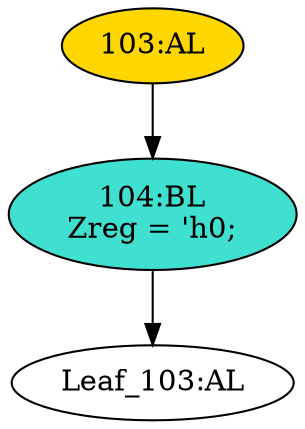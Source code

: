 strict digraph "" {
	node [label="\N"];
	"Leaf_103:AL"	 [def_var="['Zreg']",
		label="Leaf_103:AL"];
	"103:AL"	 [ast="<pyverilog.vparser.ast.Always object at 0x7fd311d7cb50>",
		clk_sens=False,
		fillcolor=gold,
		label="103:AL",
		sens="['Xreg', 'Yreg', 'Yor']",
		statements="[]",
		style=filled,
		typ=Always,
		use_var="[]"];
	"104:BL"	 [ast="<pyverilog.vparser.ast.Block object at 0x7fd311d7cd50>",
		fillcolor=turquoise,
		label="104:BL
Zreg = 'h0;",
		statements="[<pyverilog.vparser.ast.BlockingSubstitution object at 0x7fd311d7cd90>]",
		style=filled,
		typ=Block];
	"103:AL" -> "104:BL"	 [cond="[]",
		lineno=None];
	"104:BL" -> "Leaf_103:AL"	 [cond="[]",
		lineno=None];
}

